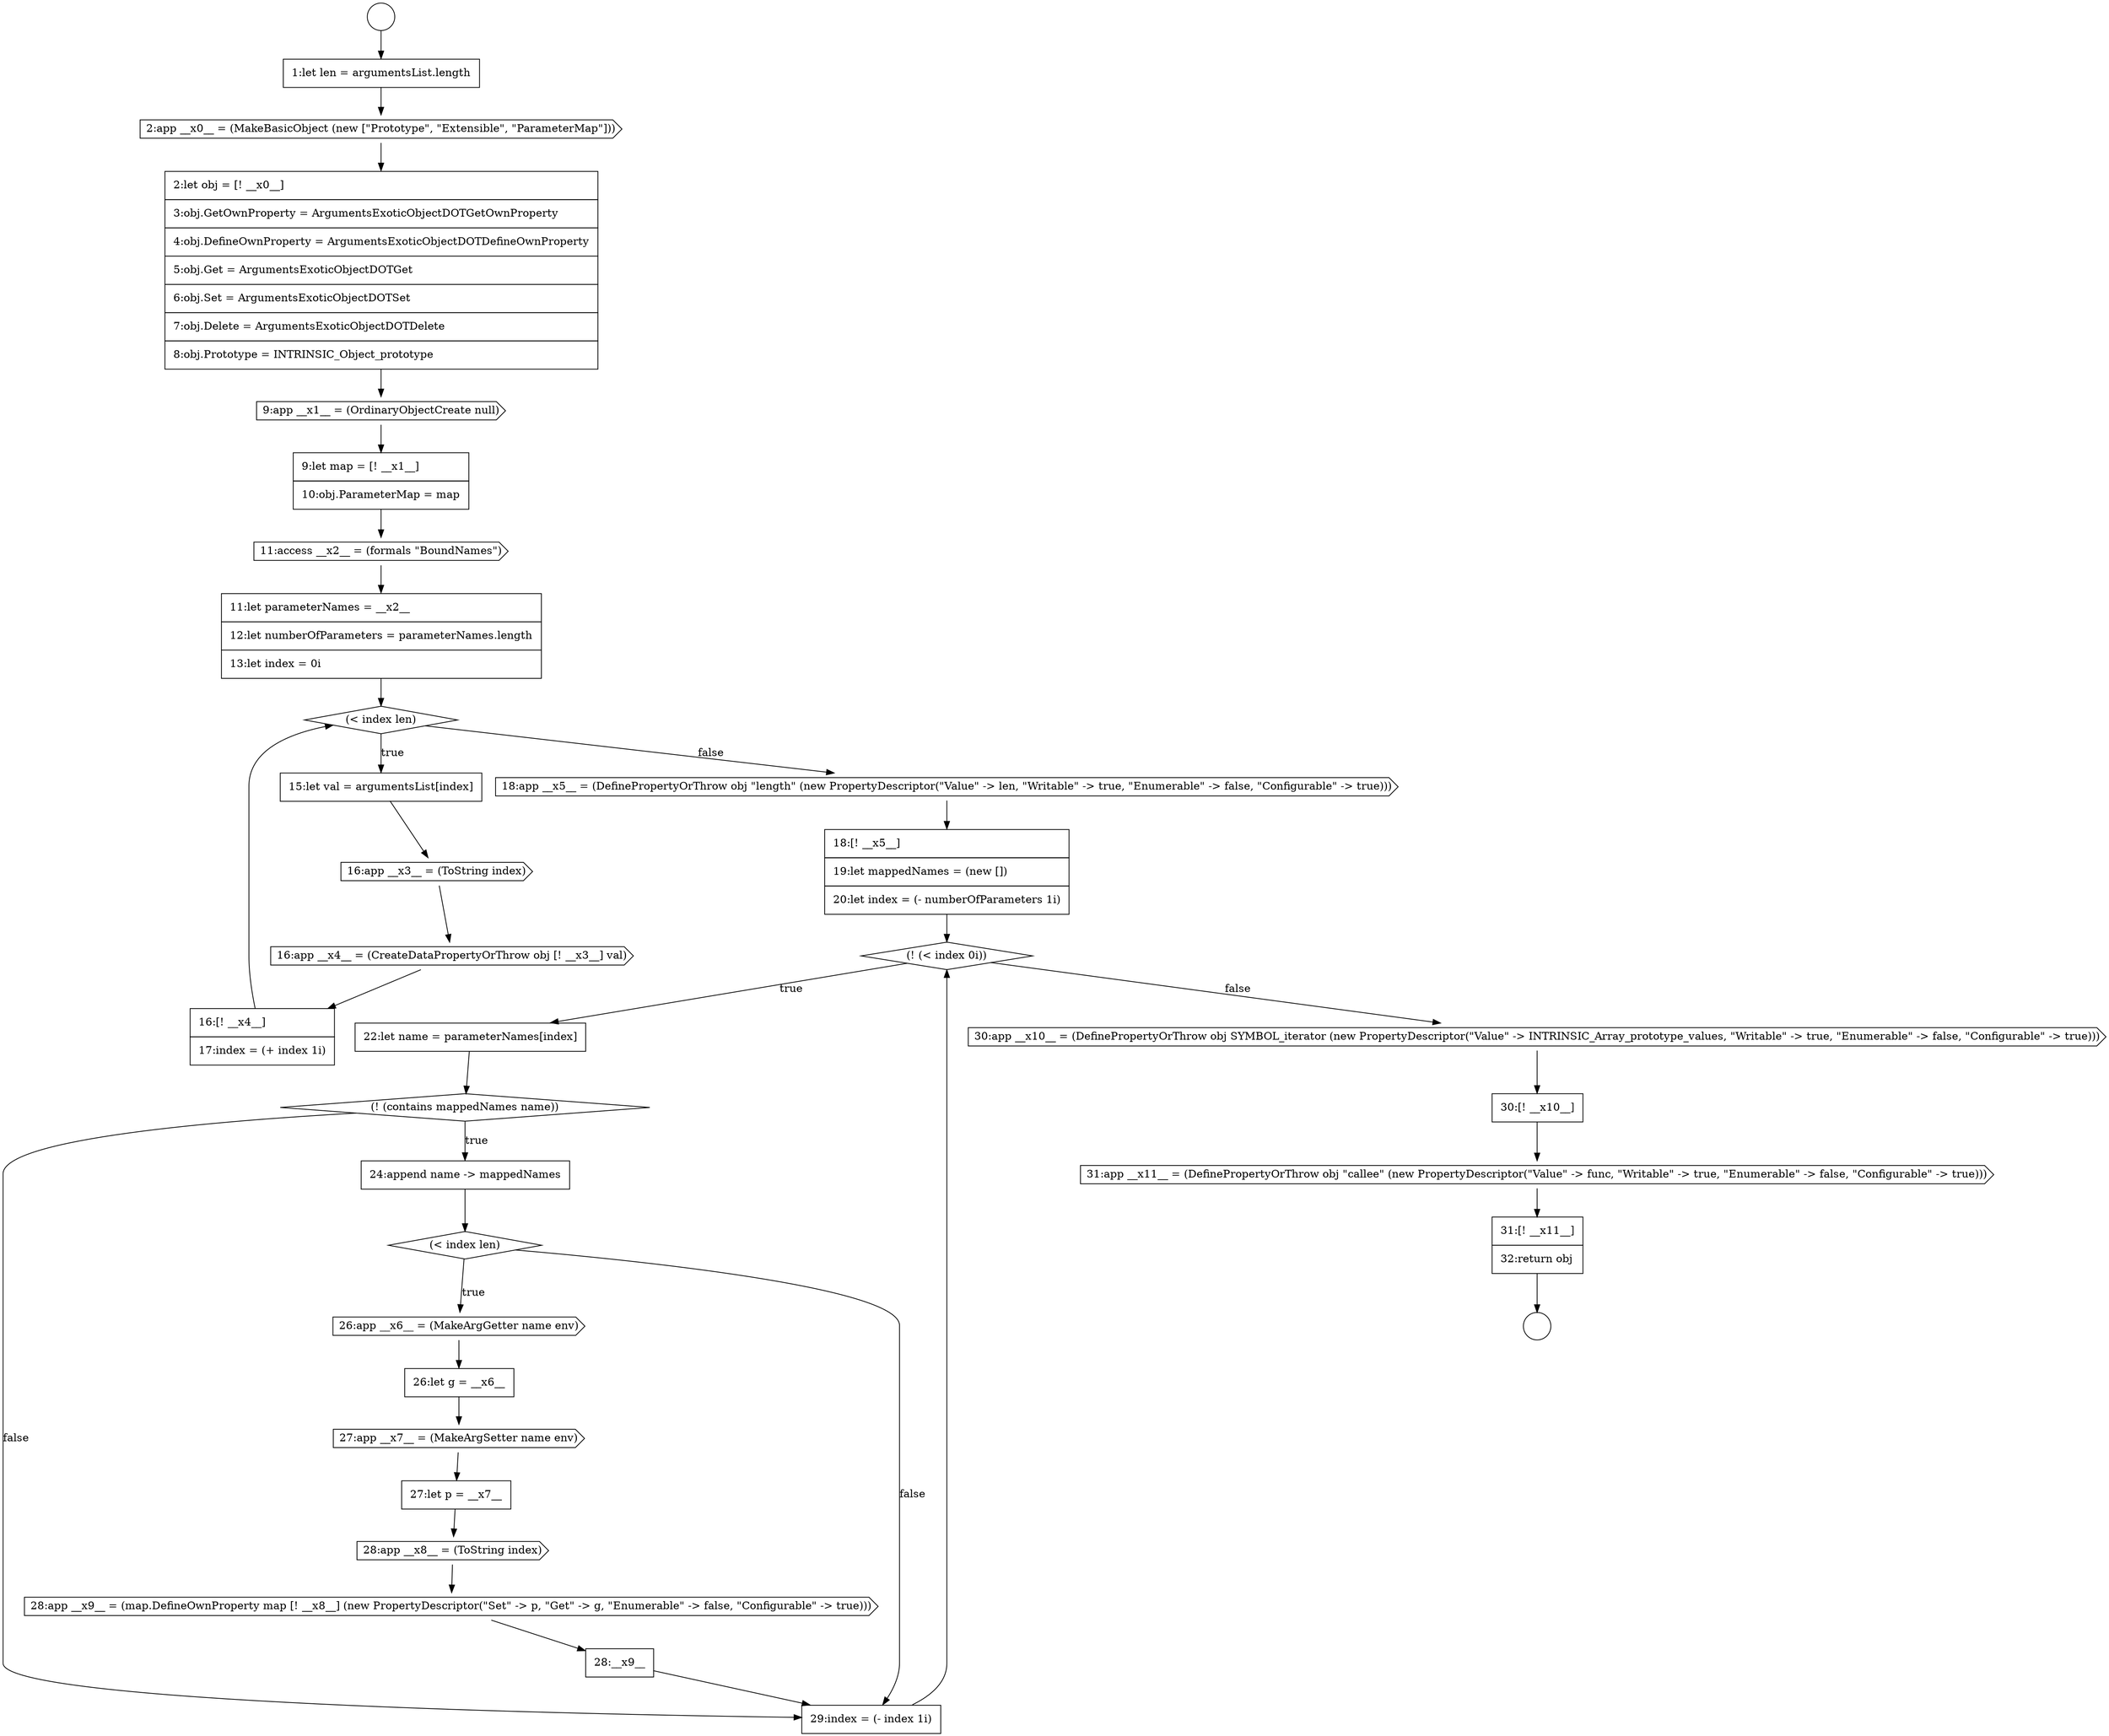digraph {
  node0 [shape=circle label=" " color="black" fillcolor="white" style=filled]
  node5 [shape=cds, label=<<font color="black">9:app __x1__ = (OrdinaryObjectCreate null)</font>> color="black" fillcolor="white" style=filled]
  node10 [shape=none, margin=0, label=<<font color="black">
    <table border="0" cellborder="1" cellspacing="0" cellpadding="10">
      <tr><td align="left">15:let val = argumentsList[index]</td></tr>
    </table>
  </font>> color="black" fillcolor="white" style=filled]
  node14 [shape=cds, label=<<font color="black">18:app __x5__ = (DefinePropertyOrThrow obj &quot;length&quot; (new PropertyDescriptor(&quot;Value&quot; -&gt; len, &quot;Writable&quot; -&gt; true, &quot;Enumerable&quot; -&gt; false, &quot;Configurable&quot; -&gt; true)))</font>> color="black" fillcolor="white" style=filled]
  node1 [shape=circle label=" " color="black" fillcolor="white" style=filled]
  node6 [shape=none, margin=0, label=<<font color="black">
    <table border="0" cellborder="1" cellspacing="0" cellpadding="10">
      <tr><td align="left">9:let map = [! __x1__]</td></tr>
      <tr><td align="left">10:obj.ParameterMap = map</td></tr>
    </table>
  </font>> color="black" fillcolor="white" style=filled]
  node9 [shape=diamond, label=<<font color="black">(&lt; index len)</font>> color="black" fillcolor="white" style=filled]
  node13 [shape=none, margin=0, label=<<font color="black">
    <table border="0" cellborder="1" cellspacing="0" cellpadding="10">
      <tr><td align="left">16:[! __x4__]</td></tr>
      <tr><td align="left">17:index = (+ index 1i)</td></tr>
    </table>
  </font>> color="black" fillcolor="white" style=filled]
  node2 [shape=none, margin=0, label=<<font color="black">
    <table border="0" cellborder="1" cellspacing="0" cellpadding="10">
      <tr><td align="left">1:let len = argumentsList.length</td></tr>
    </table>
  </font>> color="black" fillcolor="white" style=filled]
  node12 [shape=cds, label=<<font color="black">16:app __x4__ = (CreateDataPropertyOrThrow obj [! __x3__] val)</font>> color="black" fillcolor="white" style=filled]
  node7 [shape=cds, label=<<font color="black">11:access __x2__ = (formals &quot;BoundNames&quot;)</font>> color="black" fillcolor="white" style=filled]
  node3 [shape=cds, label=<<font color="black">2:app __x0__ = (MakeBasicObject (new [&quot;Prototype&quot;, &quot;Extensible&quot;, &quot;ParameterMap&quot;]))</font>> color="black" fillcolor="white" style=filled]
  node18 [shape=diamond, label=<<font color="black">(! (contains mappedNames name))</font>> color="black" fillcolor="white" style=filled]
  node11 [shape=cds, label=<<font color="black">16:app __x3__ = (ToString index)</font>> color="black" fillcolor="white" style=filled]
  node8 [shape=none, margin=0, label=<<font color="black">
    <table border="0" cellborder="1" cellspacing="0" cellpadding="10">
      <tr><td align="left">11:let parameterNames = __x2__</td></tr>
      <tr><td align="left">12:let numberOfParameters = parameterNames.length</td></tr>
      <tr><td align="left">13:let index = 0i</td></tr>
    </table>
  </font>> color="black" fillcolor="white" style=filled]
  node4 [shape=none, margin=0, label=<<font color="black">
    <table border="0" cellborder="1" cellspacing="0" cellpadding="10">
      <tr><td align="left">2:let obj = [! __x0__]</td></tr>
      <tr><td align="left">3:obj.GetOwnProperty = ArgumentsExoticObjectDOTGetOwnProperty</td></tr>
      <tr><td align="left">4:obj.DefineOwnProperty = ArgumentsExoticObjectDOTDefineOwnProperty</td></tr>
      <tr><td align="left">5:obj.Get = ArgumentsExoticObjectDOTGet</td></tr>
      <tr><td align="left">6:obj.Set = ArgumentsExoticObjectDOTSet</td></tr>
      <tr><td align="left">7:obj.Delete = ArgumentsExoticObjectDOTDelete</td></tr>
      <tr><td align="left">8:obj.Prototype = INTRINSIC_Object_prototype</td></tr>
    </table>
  </font>> color="black" fillcolor="white" style=filled]
  node15 [shape=none, margin=0, label=<<font color="black">
    <table border="0" cellborder="1" cellspacing="0" cellpadding="10">
      <tr><td align="left">18:[! __x5__]</td></tr>
      <tr><td align="left">19:let mappedNames = (new [])</td></tr>
      <tr><td align="left">20:let index = (- numberOfParameters 1i)</td></tr>
    </table>
  </font>> color="black" fillcolor="white" style=filled]
  node24 [shape=none, margin=0, label=<<font color="black">
    <table border="0" cellborder="1" cellspacing="0" cellpadding="10">
      <tr><td align="left">27:let p = __x7__</td></tr>
    </table>
  </font>> color="black" fillcolor="white" style=filled]
  node25 [shape=cds, label=<<font color="black">28:app __x8__ = (ToString index)</font>> color="black" fillcolor="white" style=filled]
  node20 [shape=diamond, label=<<font color="black">(&lt; index len)</font>> color="black" fillcolor="white" style=filled]
  node29 [shape=cds, label=<<font color="black">30:app __x10__ = (DefinePropertyOrThrow obj SYMBOL_iterator (new PropertyDescriptor(&quot;Value&quot; -&gt; INTRINSIC_Array_prototype_values, &quot;Writable&quot; -&gt; true, &quot;Enumerable&quot; -&gt; false, &quot;Configurable&quot; -&gt; true)))</font>> color="black" fillcolor="white" style=filled]
  node28 [shape=none, margin=0, label=<<font color="black">
    <table border="0" cellborder="1" cellspacing="0" cellpadding="10">
      <tr><td align="left">29:index = (- index 1i)</td></tr>
    </table>
  </font>> color="black" fillcolor="white" style=filled]
  node21 [shape=cds, label=<<font color="black">26:app __x6__ = (MakeArgGetter name env)</font>> color="black" fillcolor="white" style=filled]
  node32 [shape=none, margin=0, label=<<font color="black">
    <table border="0" cellborder="1" cellspacing="0" cellpadding="10">
      <tr><td align="left">31:[! __x11__]</td></tr>
      <tr><td align="left">32:return obj</td></tr>
    </table>
  </font>> color="black" fillcolor="white" style=filled]
  node17 [shape=none, margin=0, label=<<font color="black">
    <table border="0" cellborder="1" cellspacing="0" cellpadding="10">
      <tr><td align="left">22:let name = parameterNames[index]</td></tr>
    </table>
  </font>> color="black" fillcolor="white" style=filled]
  node22 [shape=none, margin=0, label=<<font color="black">
    <table border="0" cellborder="1" cellspacing="0" cellpadding="10">
      <tr><td align="left">26:let g = __x6__</td></tr>
    </table>
  </font>> color="black" fillcolor="white" style=filled]
  node27 [shape=none, margin=0, label=<<font color="black">
    <table border="0" cellborder="1" cellspacing="0" cellpadding="10">
      <tr><td align="left">28:__x9__</td></tr>
    </table>
  </font>> color="black" fillcolor="white" style=filled]
  node16 [shape=diamond, label=<<font color="black">(! (&lt; index 0i))</font>> color="black" fillcolor="white" style=filled]
  node31 [shape=cds, label=<<font color="black">31:app __x11__ = (DefinePropertyOrThrow obj &quot;callee&quot; (new PropertyDescriptor(&quot;Value&quot; -&gt; func, &quot;Writable&quot; -&gt; true, &quot;Enumerable&quot; -&gt; false, &quot;Configurable&quot; -&gt; true)))</font>> color="black" fillcolor="white" style=filled]
  node26 [shape=cds, label=<<font color="black">28:app __x9__ = (map.DefineOwnProperty map [! __x8__] (new PropertyDescriptor(&quot;Set&quot; -&gt; p, &quot;Get&quot; -&gt; g, &quot;Enumerable&quot; -&gt; false, &quot;Configurable&quot; -&gt; true)))</font>> color="black" fillcolor="white" style=filled]
  node23 [shape=cds, label=<<font color="black">27:app __x7__ = (MakeArgSetter name env)</font>> color="black" fillcolor="white" style=filled]
  node30 [shape=none, margin=0, label=<<font color="black">
    <table border="0" cellborder="1" cellspacing="0" cellpadding="10">
      <tr><td align="left">30:[! __x10__]</td></tr>
    </table>
  </font>> color="black" fillcolor="white" style=filled]
  node19 [shape=none, margin=0, label=<<font color="black">
    <table border="0" cellborder="1" cellspacing="0" cellpadding="10">
      <tr><td align="left">24:append name -&gt; mappedNames</td></tr>
    </table>
  </font>> color="black" fillcolor="white" style=filled]
  node29 -> node30 [ color="black"]
  node7 -> node8 [ color="black"]
  node11 -> node12 [ color="black"]
  node0 -> node2 [ color="black"]
  node27 -> node28 [ color="black"]
  node30 -> node31 [ color="black"]
  node26 -> node27 [ color="black"]
  node10 -> node11 [ color="black"]
  node4 -> node5 [ color="black"]
  node24 -> node25 [ color="black"]
  node32 -> node1 [ color="black"]
  node9 -> node10 [label=<<font color="black">true</font>> color="black"]
  node9 -> node14 [label=<<font color="black">false</font>> color="black"]
  node20 -> node21 [label=<<font color="black">true</font>> color="black"]
  node20 -> node28 [label=<<font color="black">false</font>> color="black"]
  node17 -> node18 [ color="black"]
  node5 -> node6 [ color="black"]
  node3 -> node4 [ color="black"]
  node2 -> node3 [ color="black"]
  node15 -> node16 [ color="black"]
  node19 -> node20 [ color="black"]
  node13 -> node9 [ color="black"]
  node16 -> node17 [label=<<font color="black">true</font>> color="black"]
  node16 -> node29 [label=<<font color="black">false</font>> color="black"]
  node12 -> node13 [ color="black"]
  node22 -> node23 [ color="black"]
  node6 -> node7 [ color="black"]
  node23 -> node24 [ color="black"]
  node14 -> node15 [ color="black"]
  node31 -> node32 [ color="black"]
  node25 -> node26 [ color="black"]
  node28 -> node16 [ color="black"]
  node18 -> node19 [label=<<font color="black">true</font>> color="black"]
  node18 -> node28 [label=<<font color="black">false</font>> color="black"]
  node8 -> node9 [ color="black"]
  node21 -> node22 [ color="black"]
}
